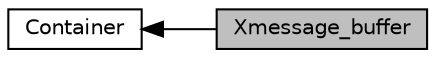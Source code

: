 digraph "Xmessage_buffer"
{
  edge [fontname="Helvetica",fontsize="10",labelfontname="Helvetica",labelfontsize="10"];
  node [fontname="Helvetica",fontsize="10",shape=record];
  rankdir=LR;
  Node1 [label="Container",height=0.2,width=0.4,color="black", fillcolor="white", style="filled",URL="$group__container.html"];
  Node0 [label="Xmessage_buffer",height=0.2,width=0.4,color="black", fillcolor="grey75", style="filled", fontcolor="black"];
  Node1->Node0 [shape=plaintext, dir="back", style="solid"];
}
